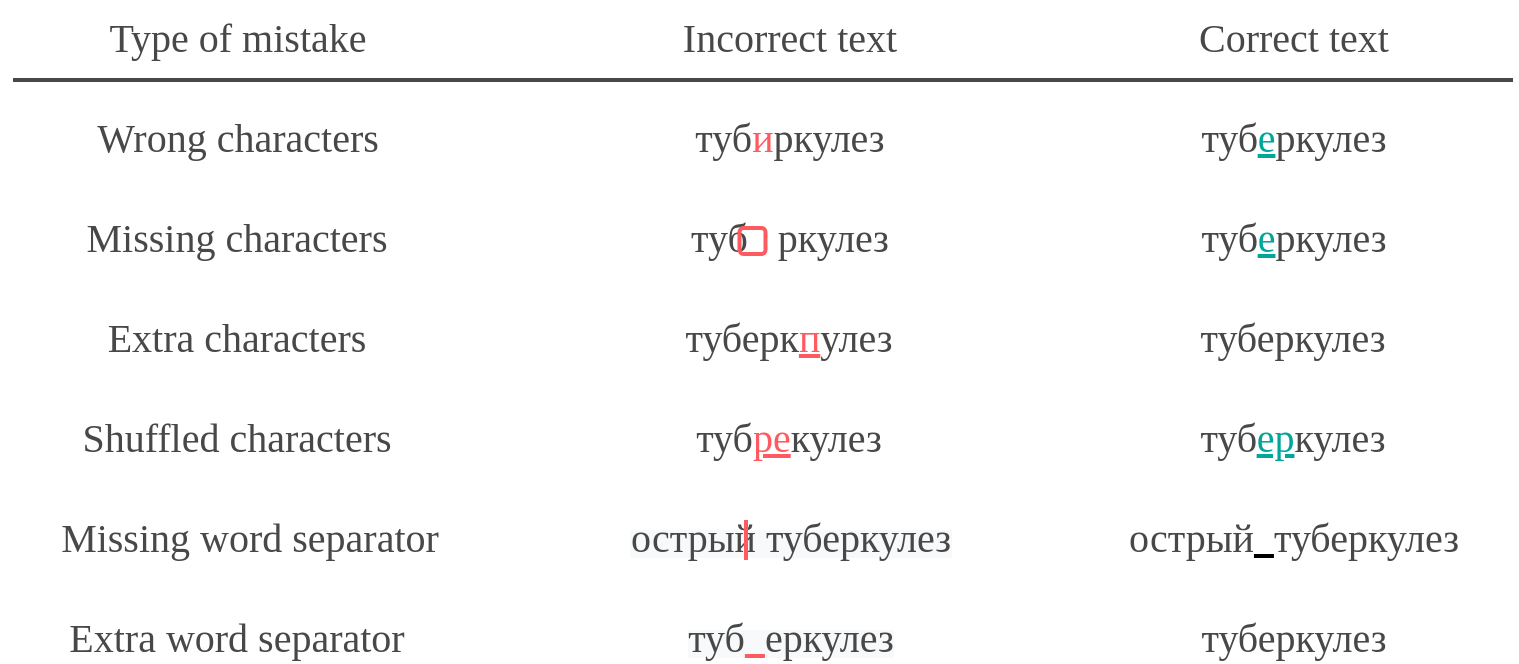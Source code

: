 <mxfile version="20.8.17" type="device"><diagram id="TvOHzCsdB9EdEOVNPBkS" name="Page-1"><mxGraphModel dx="1362" dy="807" grid="1" gridSize="10" guides="1" tooltips="1" connect="1" arrows="1" fold="1" page="1" pageScale="1" pageWidth="827" pageHeight="1169" math="0" shadow="0"><root><mxCell id="0"/><mxCell id="1" parent="0"/><mxCell id="hAbCKkWbgglYJxYmv7wr-28" value="&lt;div style=&quot;&quot;&gt;&lt;span style=&quot;font-size: 20px&quot;&gt;&lt;font color=&quot;#484848&quot; face=&quot;montserrat semibold&quot;&gt;Type of mistake&lt;/font&gt;&lt;/span&gt;&lt;/div&gt;" style="text;whiteSpace=wrap;html=1;align=center;fontFamily=Montserrat;fontSource=https%3A%2F%2Ffonts.googleapis.com%2Fcss%3Ffamily%3DMontserrat;fontStyle=0" parent="1" vertex="1"><mxGeometry x="403.5" y="80" width="170" height="30" as="geometry"/></mxCell><mxCell id="hAbCKkWbgglYJxYmv7wr-29" value="&lt;div&gt;&lt;span style=&quot;font-size: 20px&quot;&gt;&lt;font color=&quot;#484848&quot; face=&quot;montserrat semibold&quot;&gt;Incorrect text&lt;/font&gt;&lt;/span&gt;&lt;/div&gt;" style="text;whiteSpace=wrap;html=1;align=center;fontFamily=Montserrat;fontSource=https%3A%2F%2Ffonts.googleapis.com%2Fcss%3Ffamily%3DMontserrat;fontStyle=0" parent="1" vertex="1"><mxGeometry x="689.75" y="80" width="150" height="30" as="geometry"/></mxCell><mxCell id="hAbCKkWbgglYJxYmv7wr-30" value="&lt;div&gt;&lt;span style=&quot;font-size: 20px&quot;&gt;&lt;font color=&quot;#484848&quot; face=&quot;montserrat semibold&quot;&gt;Correct text&lt;/font&gt;&lt;/span&gt;&lt;/div&gt;" style="text;whiteSpace=wrap;html=1;align=center;fontFamily=Montserrat;fontSource=https%3A%2F%2Ffonts.googleapis.com%2Fcss%3Ffamily%3DMontserrat;fontStyle=0" parent="1" vertex="1"><mxGeometry x="941.5" y="80" width="150" height="30" as="geometry"/></mxCell><mxCell id="hAbCKkWbgglYJxYmv7wr-31" value="&lt;div&gt;&lt;span style=&quot;font-size: 20px&quot;&gt;&lt;font color=&quot;#484848&quot; face=&quot;montserrat semibold&quot;&gt;Missing characters&lt;/font&gt;&lt;/span&gt;&lt;/div&gt;" style="text;whiteSpace=wrap;html=1;align=center;fontFamily=Montserrat;fontSource=https%3A%2F%2Ffonts.googleapis.com%2Fcss%3Ffamily%3DMontserrat;fontStyle=0" parent="1" vertex="1"><mxGeometry x="390.25" y="180" width="196.5" height="30" as="geometry"/></mxCell><mxCell id="hAbCKkWbgglYJxYmv7wr-32" value="" style="group;fontFamily=Montserrat;fontSource=https%3A%2F%2Ffonts.googleapis.com%2Fcss%3Ffamily%3DMontserrat;fontStyle=0" parent="1" vertex="1" connectable="0"><mxGeometry x="669.75" y="180" width="190" height="30" as="geometry"/></mxCell><mxCell id="hAbCKkWbgglYJxYmv7wr-33" value="&lt;div&gt;&lt;span style=&quot;font-size: 20px&quot;&gt;&lt;font color=&quot;#484848&quot; face=&quot;montserrat semibold&quot;&gt;туб&amp;nbsp; &amp;nbsp;ркулез&lt;/font&gt;&lt;/span&gt;&lt;/div&gt;" style="text;whiteSpace=wrap;html=1;align=center;fontFamily=Montserrat;fontSource=https%3A%2F%2Ffonts.googleapis.com%2Fcss%3Ffamily%3DMontserrat;fontStyle=0" parent="hAbCKkWbgglYJxYmv7wr-32" vertex="1"><mxGeometry width="190" height="30" as="geometry"/></mxCell><mxCell id="hAbCKkWbgglYJxYmv7wr-34" value="" style="rounded=1;whiteSpace=wrap;html=1;align=center;labelBorderColor=none;fillColor=none;strokeWidth=2;strokeColor=#FF5A5F;aspect=fixed;fontFamily=Montserrat;fontSource=https%3A%2F%2Ffonts.googleapis.com%2Fcss%3Ffamily%3DMontserrat;fontStyle=0" parent="hAbCKkWbgglYJxYmv7wr-32" vertex="1"><mxGeometry x="70" y="14" width="13" height="13" as="geometry"/></mxCell><mxCell id="hAbCKkWbgglYJxYmv7wr-35" value="&lt;div&gt;&lt;span style=&quot;font-size: 20px&quot;&gt;&lt;font color=&quot;#484848&quot; face=&quot;montserrat semibold&quot;&gt;туб&lt;/font&gt;&lt;font face=&quot;montserrat semibold&quot; color=&quot;#00a699&quot;&gt;&lt;u&gt;е&lt;/u&gt;&lt;/font&gt;&lt;font color=&quot;#484848&quot; face=&quot;montserrat semibold&quot;&gt;ркулез&lt;/font&gt;&lt;/span&gt;&lt;/div&gt;" style="text;whiteSpace=wrap;html=1;align=center;fontFamily=Montserrat;fontSource=https%3A%2F%2Ffonts.googleapis.com%2Fcss%3Ffamily%3DMontserrat;fontStyle=0" parent="1" vertex="1"><mxGeometry x="921.5" y="180" width="190" height="30" as="geometry"/></mxCell><mxCell id="hAbCKkWbgglYJxYmv7wr-36" value="&lt;font color=&quot;#484848&quot; face=&quot;montserrat semibold&quot;&gt;&lt;span style=&quot;font-size: 20px&quot;&gt;Extra characters&lt;/span&gt;&lt;/font&gt;" style="text;whiteSpace=wrap;html=1;align=center;fontFamily=Montserrat;fontSource=https%3A%2F%2Ffonts.googleapis.com%2Fcss%3Ffamily%3DMontserrat;fontStyle=0" parent="1" vertex="1"><mxGeometry x="400" y="230" width="177" height="30" as="geometry"/></mxCell><mxCell id="hAbCKkWbgglYJxYmv7wr-37" value="&lt;font face=&quot;montserrat semibold&quot;&gt;&lt;span style=&quot;font-size: 20px&quot;&gt;&lt;font color=&quot;#484848&quot;&gt;туберк&lt;/font&gt;&lt;font color=&quot;#ff5a5f&quot;&gt;&lt;u&gt;п&lt;/u&gt;&lt;/font&gt;&lt;font color=&quot;#484848&quot;&gt;улез&lt;/font&gt;&lt;/span&gt;&lt;/font&gt;" style="text;whiteSpace=wrap;html=1;align=center;fontFamily=Montserrat;fontSource=https%3A%2F%2Ffonts.googleapis.com%2Fcss%3Ffamily%3DMontserrat;fontStyle=0" parent="1" vertex="1"><mxGeometry x="676.25" y="230" width="177" height="30" as="geometry"/></mxCell><mxCell id="hAbCKkWbgglYJxYmv7wr-38" value="&lt;font face=&quot;montserrat semibold&quot;&gt;&lt;span style=&quot;font-size: 20px&quot;&gt;&lt;font color=&quot;#484848&quot;&gt;туберк&lt;/font&gt;&lt;font color=&quot;#484848&quot;&gt;улез&lt;/font&gt;&lt;/span&gt;&lt;/font&gt;" style="text;whiteSpace=wrap;html=1;align=center;fontFamily=Montserrat;fontSource=https%3A%2F%2Ffonts.googleapis.com%2Fcss%3Ffamily%3DMontserrat;fontStyle=0" parent="1" vertex="1"><mxGeometry x="928" y="230" width="177" height="30" as="geometry"/></mxCell><mxCell id="hAbCKkWbgglYJxYmv7wr-39" value="&lt;font color=&quot;#484848&quot; face=&quot;montserrat semibold&quot;&gt;&lt;span style=&quot;font-size: 20px&quot;&gt;Shuffled characters&lt;/span&gt;&lt;/font&gt;" style="text;whiteSpace=wrap;html=1;align=center;fontFamily=Montserrat;fontSource=https%3A%2F%2Ffonts.googleapis.com%2Fcss%3Ffamily%3DMontserrat;fontStyle=0" parent="1" vertex="1"><mxGeometry x="385" y="280" width="207" height="30" as="geometry"/></mxCell><mxCell id="hAbCKkWbgglYJxYmv7wr-40" value="&lt;font face=&quot;montserrat semibold&quot;&gt;&lt;span style=&quot;font-size: 20px&quot;&gt;&lt;font color=&quot;#484848&quot;&gt;туб&lt;/font&gt;&lt;font color=&quot;#ff5a5f&quot;&gt;&lt;u&gt;р&lt;/u&gt;&lt;/font&gt;&lt;/span&gt;&lt;/font&gt;&lt;span style=&quot;font-family: &amp;quot;montserrat semibold&amp;quot; ; font-size: 20px&quot;&gt;&lt;font color=&quot;#ff5a5f&quot;&gt;&lt;u&gt;е&lt;/u&gt;&lt;/font&gt;&lt;/span&gt;&lt;font face=&quot;montserrat semibold&quot;&gt;&lt;span style=&quot;font-size: 20px&quot;&gt;&lt;font color=&quot;#484848&quot;&gt;к&lt;/font&gt;&lt;font color=&quot;#484848&quot;&gt;улез&lt;/font&gt;&lt;/span&gt;&lt;/font&gt;" style="text;whiteSpace=wrap;html=1;align=center;fontFamily=Montserrat;fontSource=https%3A%2F%2Ffonts.googleapis.com%2Fcss%3Ffamily%3DMontserrat;fontStyle=0" parent="1" vertex="1"><mxGeometry x="676.25" y="280" width="177" height="30" as="geometry"/></mxCell><mxCell id="hAbCKkWbgglYJxYmv7wr-41" value="&lt;font face=&quot;montserrat semibold&quot;&gt;&lt;span style=&quot;font-size: 20px&quot;&gt;&lt;font color=&quot;#484848&quot;&gt;туб&lt;/font&gt;&lt;font color=&quot;#00a699&quot;&gt;&lt;u&gt;ер&lt;/u&gt;&lt;/font&gt;&lt;/span&gt;&lt;/font&gt;&lt;font face=&quot;montserrat semibold&quot;&gt;&lt;span style=&quot;font-size: 20px&quot;&gt;&lt;font color=&quot;#484848&quot;&gt;к&lt;/font&gt;&lt;font color=&quot;#484848&quot;&gt;улез&lt;/font&gt;&lt;/span&gt;&lt;/font&gt;" style="text;whiteSpace=wrap;html=1;align=center;fontFamily=Montserrat;fontSource=https%3A%2F%2Ffonts.googleapis.com%2Fcss%3Ffamily%3DMontserrat;fontStyle=0" parent="1" vertex="1"><mxGeometry x="928" y="280" width="177" height="30" as="geometry"/></mxCell><mxCell id="hAbCKkWbgglYJxYmv7wr-42" value="&lt;font color=&quot;#484848&quot; face=&quot;montserrat semibold&quot;&gt;&lt;span style=&quot;font-size: 20px&quot;&gt;Missing word separator&lt;/span&gt;&lt;/font&gt;" style="text;whiteSpace=wrap;html=1;align=center;fontFamily=Montserrat;fontSource=https%3A%2F%2Ffonts.googleapis.com%2Fcss%3Ffamily%3DMontserrat;fontStyle=0" parent="1" vertex="1"><mxGeometry x="370" y="330" width="250" height="30" as="geometry"/></mxCell><mxCell id="hAbCKkWbgglYJxYmv7wr-43" value="" style="group;fontFamily=Montserrat;fontSource=https%3A%2F%2Ffonts.googleapis.com%2Fcss%3Ffamily%3DMontserrat;fontStyle=0" parent="1" vertex="1" connectable="0"><mxGeometry x="656.5" y="330" width="216.5" height="30" as="geometry"/></mxCell><mxCell id="hAbCKkWbgglYJxYmv7wr-44" value="&lt;font face=&quot;montserrat semibold&quot; style=&quot;font-size: 12px; font-style: normal; letter-spacing: normal; text-indent: 0px; text-transform: none; word-spacing: 0px; background-color: rgb(248, 249, 250);&quot;&gt;&lt;span style=&quot;font-size: 20px&quot;&gt;&lt;font color=&quot;#484848&quot;&gt;острый &lt;/font&gt;&lt;font color=&quot;#484848&quot;&gt;туб&lt;/font&gt;&lt;font color=&quot;#484848&quot;&gt;ер&lt;/font&gt;&lt;/span&gt;&lt;/font&gt;&lt;font face=&quot;montserrat semibold&quot; style=&quot;color: rgb(0, 0, 0); font-size: 12px; font-style: normal; letter-spacing: normal; text-indent: 0px; text-transform: none; word-spacing: 0px; background-color: rgb(248, 249, 250);&quot;&gt;&lt;span style=&quot;font-size: 20px&quot;&gt;&lt;font color=&quot;#484848&quot;&gt;к&lt;/font&gt;&lt;font color=&quot;#484848&quot;&gt;улез&lt;/font&gt;&lt;/span&gt;&lt;/font&gt;" style="text;whiteSpace=wrap;html=1;align=center;fontFamily=Montserrat;fontSource=https%3A%2F%2Ffonts.googleapis.com%2Fcss%3Ffamily%3DMontserrat;fontStyle=0" parent="hAbCKkWbgglYJxYmv7wr-43" vertex="1"><mxGeometry width="216.5" height="30" as="geometry"/></mxCell><mxCell id="hAbCKkWbgglYJxYmv7wr-45" value="" style="endArrow=none;html=1;fontColor=#FF5A5F;strokeColor=#FF5A5F;strokeWidth=2;fontFamily=Montserrat;fontSource=https%3A%2F%2Ffonts.googleapis.com%2Fcss%3Ffamily%3DMontserrat;fontStyle=0" parent="hAbCKkWbgglYJxYmv7wr-43" edge="1"><mxGeometry width="50" height="50" relative="1" as="geometry"><mxPoint x="86.5" y="30" as="sourcePoint"/><mxPoint x="86.5" y="10" as="targetPoint"/></mxGeometry></mxCell><mxCell id="hAbCKkWbgglYJxYmv7wr-46" value="&lt;font face=&quot;montserrat semibold&quot;&gt;&lt;span style=&quot;font-size: 20px&quot;&gt;&lt;font color=&quot;#484848&quot;&gt;острый&lt;/font&gt;&lt;u&gt;&lt;font color=&quot;#00a699&quot;&gt;&amp;nbsp;&amp;nbsp;&lt;/font&gt;&lt;/u&gt;&lt;font color=&quot;#484848&quot;&gt;туберкулез&lt;/font&gt;&lt;/span&gt;&lt;/font&gt;" style="text;whiteSpace=wrap;html=1;align=center;fontFamily=Montserrat;fontSource=https%3A%2F%2Ffonts.googleapis.com%2Fcss%3Ffamily%3DMontserrat;fontStyle=0" parent="1" vertex="1"><mxGeometry x="906.5" y="330" width="220" height="30" as="geometry"/></mxCell><mxCell id="hAbCKkWbgglYJxYmv7wr-47" value="" style="endArrow=none;html=1;fontColor=#FF5A5F;strokeWidth=2;strokeColor=#484848;fontFamily=Montserrat;fontSource=https%3A%2F%2Ffonts.googleapis.com%2Fcss%3Ffamily%3DMontserrat;fontStyle=0" parent="1" edge="1"><mxGeometry width="50" height="50" relative="1" as="geometry"><mxPoint x="376.5" y="120" as="sourcePoint"/><mxPoint x="1126.5" y="120" as="targetPoint"/></mxGeometry></mxCell><mxCell id="hAbCKkWbgglYJxYmv7wr-48" value="&lt;font color=&quot;#484848&quot; face=&quot;montserrat semibold&quot;&gt;&lt;span style=&quot;font-size: 20px&quot;&gt;Extra word separator&lt;/span&gt;&lt;/font&gt;" style="text;whiteSpace=wrap;html=1;align=center;fontFamily=Montserrat;fontSource=https%3A%2F%2Ffonts.googleapis.com%2Fcss%3Ffamily%3DMontserrat;fontStyle=0" parent="1" vertex="1"><mxGeometry x="375" y="380" width="227" height="30" as="geometry"/></mxCell><mxCell id="hAbCKkWbgglYJxYmv7wr-49" value="" style="group;fontFamily=Montserrat;fontSource=https%3A%2F%2Ffonts.googleapis.com%2Fcss%3Ffamily%3DMontserrat;fontStyle=0" parent="1" vertex="1" connectable="0"><mxGeometry x="656.5" y="380" width="216.5" height="30" as="geometry"/></mxCell><mxCell id="hAbCKkWbgglYJxYmv7wr-50" value="&lt;font face=&quot;montserrat semibold&quot; style=&quot;font-size: 12px; font-style: normal; letter-spacing: normal; text-indent: 0px; text-transform: none; word-spacing: 0px; background-color: rgb(248, 249, 250);&quot;&gt;&lt;span style=&quot;font-size: 20px&quot;&gt;&lt;font color=&quot;#484848&quot;&gt;туб&lt;/font&gt;&lt;font color=&quot;#ff5a5f&quot;&gt;&lt;u&gt;&amp;nbsp;&amp;nbsp;&lt;/u&gt;&lt;/font&gt;&lt;font color=&quot;#484848&quot;&gt;ер&lt;/font&gt;&lt;/span&gt;&lt;/font&gt;&lt;font face=&quot;montserrat semibold&quot; style=&quot;color: rgb(0, 0, 0); font-size: 12px; font-style: normal; letter-spacing: normal; text-indent: 0px; text-transform: none; word-spacing: 0px; background-color: rgb(248, 249, 250);&quot;&gt;&lt;span style=&quot;font-size: 20px&quot;&gt;&lt;font color=&quot;#484848&quot;&gt;к&lt;/font&gt;&lt;font color=&quot;#484848&quot;&gt;улез&lt;/font&gt;&lt;/span&gt;&lt;/font&gt;" style="text;whiteSpace=wrap;html=1;align=center;fontFamily=Montserrat;fontSource=https%3A%2F%2Ffonts.googleapis.com%2Fcss%3Ffamily%3DMontserrat;fontStyle=0" parent="hAbCKkWbgglYJxYmv7wr-49" vertex="1"><mxGeometry width="216.5" height="30" as="geometry"/></mxCell><mxCell id="hAbCKkWbgglYJxYmv7wr-51" value="&lt;font face=&quot;montserrat semibold&quot;&gt;&lt;span style=&quot;font-size: 20px&quot;&gt;&lt;font color=&quot;#484848&quot;&gt;туберкулез&lt;/font&gt;&lt;/span&gt;&lt;/font&gt;" style="text;whiteSpace=wrap;html=1;align=center;fontFamily=Montserrat;fontSource=https%3A%2F%2Ffonts.googleapis.com%2Fcss%3Ffamily%3DMontserrat;fontStyle=0" parent="1" vertex="1"><mxGeometry x="906.5" y="380" width="220" height="30" as="geometry"/></mxCell><mxCell id="hAbCKkWbgglYJxYmv7wr-52" value="&lt;div&gt;&lt;span style=&quot;font-size: 20px&quot;&gt;&lt;font color=&quot;#484848&quot; face=&quot;montserrat semibold&quot;&gt;Wrong characters&lt;/font&gt;&lt;/span&gt;&lt;/div&gt;" style="text;whiteSpace=wrap;html=1;align=center;fontFamily=Montserrat;fontSource=https%3A%2F%2Ffonts.googleapis.com%2Fcss%3Ffamily%3DMontserrat;fontStyle=0" parent="1" vertex="1"><mxGeometry x="393.5" y="130" width="190" height="30" as="geometry"/></mxCell><mxCell id="hAbCKkWbgglYJxYmv7wr-53" value="" style="group;fontFamily=Montserrat;fontSource=https%3A%2F%2Ffonts.googleapis.com%2Fcss%3Ffamily%3DMontserrat;fontStyle=0" parent="1" vertex="1" connectable="0"><mxGeometry x="669.75" y="130" width="190" height="30" as="geometry"/></mxCell><mxCell id="hAbCKkWbgglYJxYmv7wr-54" value="&lt;div&gt;&lt;span style=&quot;font-size: 20px&quot;&gt;&lt;font color=&quot;#484848&quot; face=&quot;montserrat semibold&quot;&gt;туб&lt;/font&gt;&lt;font face=&quot;montserrat semibold&quot; color=&quot;#ff5a5f&quot;&gt;и&lt;/font&gt;&lt;font color=&quot;#484848&quot; face=&quot;montserrat semibold&quot;&gt;ркулез&lt;/font&gt;&lt;/span&gt;&lt;/div&gt;" style="text;whiteSpace=wrap;html=1;align=center;fontFamily=Montserrat;fontSource=https%3A%2F%2Ffonts.googleapis.com%2Fcss%3Ffamily%3DMontserrat;fontStyle=0" parent="hAbCKkWbgglYJxYmv7wr-53" vertex="1"><mxGeometry width="190" height="30" as="geometry"/></mxCell><mxCell id="hAbCKkWbgglYJxYmv7wr-56" value="&lt;div&gt;&lt;span style=&quot;font-size: 20px&quot;&gt;&lt;font color=&quot;#484848&quot; face=&quot;montserrat semibold&quot;&gt;туб&lt;/font&gt;&lt;font face=&quot;montserrat semibold&quot; color=&quot;#00a699&quot;&gt;&lt;u&gt;е&lt;/u&gt;&lt;/font&gt;&lt;font color=&quot;#484848&quot; face=&quot;montserrat semibold&quot;&gt;ркулез&lt;/font&gt;&lt;/span&gt;&lt;/div&gt;" style="text;whiteSpace=wrap;html=1;align=center;fontFamily=Montserrat;fontSource=https%3A%2F%2Ffonts.googleapis.com%2Fcss%3Ffamily%3DMontserrat;fontStyle=0" parent="1" vertex="1"><mxGeometry x="921.5" y="130" width="190" height="30" as="geometry"/></mxCell></root></mxGraphModel></diagram></mxfile>